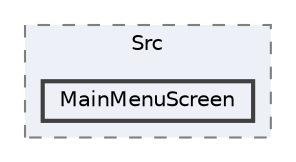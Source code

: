 digraph "/mnt/c/Users/lefte/Mujin/MastersThesis/Taz/TazGraph/build/TazGraph/CMakeFiles/TazGraph.dir/Src/MainMenuScreen"
{
 // LATEX_PDF_SIZE
  bgcolor="transparent";
  edge [fontname=Helvetica,fontsize=10,labelfontname=Helvetica,labelfontsize=10];
  node [fontname=Helvetica,fontsize=10,shape=box,height=0.2,width=0.4];
  compound=true
  subgraph clusterdir_b6a040f518ac41eb6ebf086eff310c5a {
    graph [ bgcolor="#edf0f7", pencolor="grey50", label="Src", fontname=Helvetica,fontsize=10 style="filled,dashed", URL="dir_b6a040f518ac41eb6ebf086eff310c5a.html",tooltip=""]
  dir_0a1998bcf627289c2402aad47c25e5e4 [label="MainMenuScreen", fillcolor="#edf0f7", color="grey25", style="filled,bold", URL="dir_0a1998bcf627289c2402aad47c25e5e4.html",tooltip=""];
  }
}
